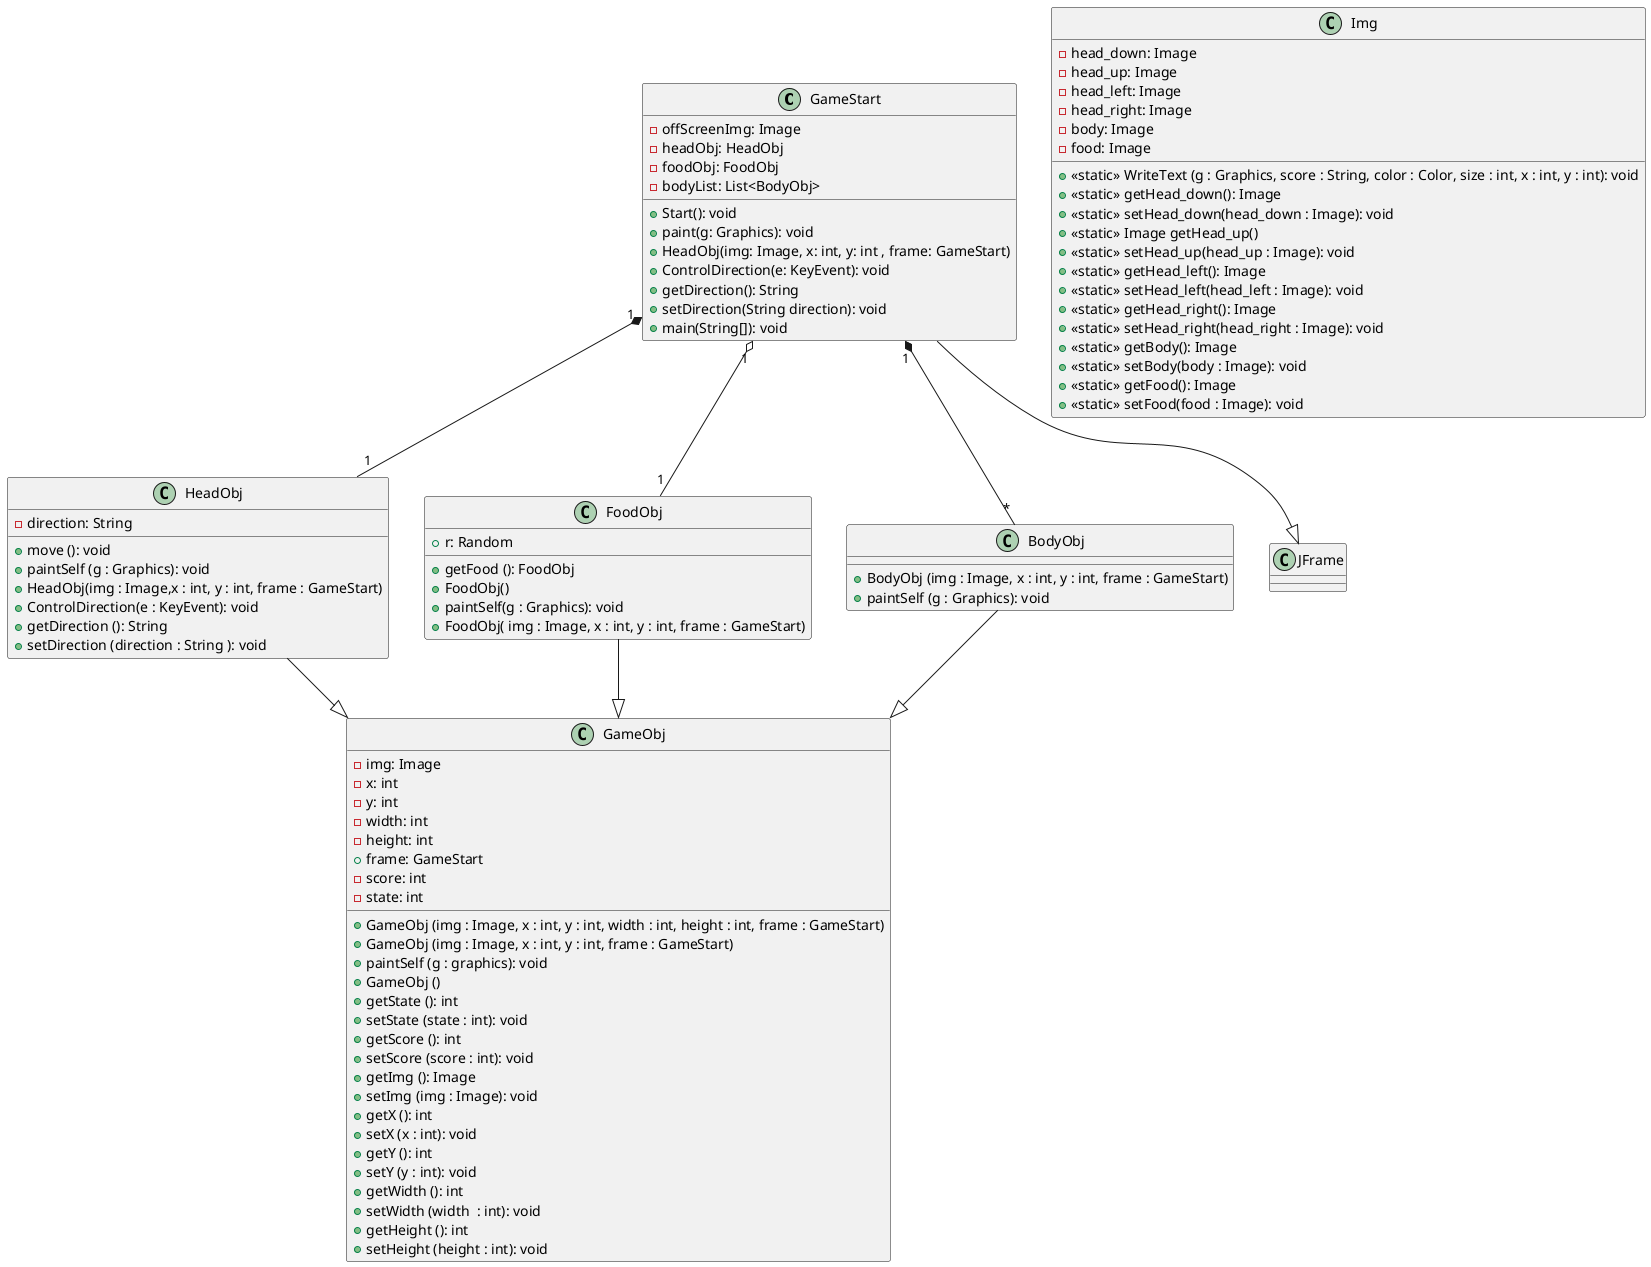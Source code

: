 @startuml

class GameStart {
    - offScreenImg: Image
    - headObj: HeadObj
    - foodObj: FoodObj
    - bodyList: List<BodyObj>

    + Start(): void
    + paint(g: Graphics): void
    + HeadObj(img: Image, x: int, y: int , frame: GameStart)
    + ControlDirection(e: KeyEvent): void
    + getDirection(): String
    + setDirection(String direction): void
    + main(String[]): void
}

Class HeadObj {
    -direction: String
    +move (): void
    +paintSelf (g : Graphics): void 
    +HeadObj(img : Image,x : int, y : int, frame : GameStart)
    +ControlDirection(e : KeyEvent): void
    +getDirection (): String
    +setDirection (direction : String ): void
}

Class FoodObj {
    +r: Random
    +getFood (): FoodObj
    +FoodObj()
    +paintSelf(g : Graphics): void
    +FoodObj( img : Image, x : int, y : int, frame : GameStart)
}
Class BodyObj {
    +BodyObj (img : Image, x : int, y : int, frame : GameStart)
    +paintSelf (g : Graphics): void
}

Class Img {
-head_down: Image
-head_up: Image
-head_left: Image
-head_right: Image
-body: Image
-food: Image
+ <<static>> WriteText (g : Graphics, score : String, color : Color, size : int, x : int, y : int): void
+ <<static>> getHead_down(): Image
+ <<static>> setHead_down(head_down : Image): void
+ <<static>> Image getHead_up()
+ <<static>> setHead_up(head_up : Image): void
+ <<static>> getHead_left(): Image
+ <<static>> setHead_left(head_left : Image): void
+ <<static>> getHead_right(): Image
+ <<static>> setHead_right(head_right : Image): void
+ <<static>> getBody(): Image
+ <<static>> setBody(body : Image): void
+ <<static>> getFood(): Image
+ <<static>> setFood(food : Image): void
}


GameStart --|> JFrame
GameStart "1" *-- "*" BodyObj
GameStart "1" *-- "1" HeadObj
GameStart "1" o-- "1" FoodObj

Class GameObj {
    - img: Image
    - x: int
    - y: int
    -width: int
    -height: int
    +frame: GameStart
    -score: int
    -state: int 
    +GameObj (img : Image, x : int, y : int, width : int, height : int, frame : GameStart)
    +GameObj (img : Image, x : int, y : int, frame : GameStart)
    +paintSelf (g : graphics): void
    +GameObj ()
    +getState (): int
    +setState (state : int): void
    +getScore (): int
    +setScore (score : int): void
    +getImg (): Image
    +setImg (img : Image): void
    +getX (): int
    +setX (x : int): void
    +getY (): int
    +setY (y : int): void
    +getWidth (): int
    +setWidth (width  : int): void
    +getHeight (): int
    +setHeight (height : int): void
}

FoodObj --|> GameObj
BodyObj --|> GameObj
HeadObj --|> GameObj


@enduml

